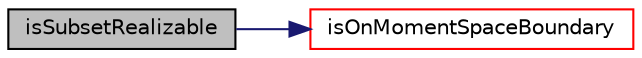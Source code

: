 digraph "isSubsetRealizable"
{
  bgcolor="transparent";
  edge [fontname="Helvetica",fontsize="10",labelfontname="Helvetica",labelfontsize="10"];
  node [fontname="Helvetica",fontsize="10",shape=record];
  rankdir="LR";
  Node1 [label="isSubsetRealizable",height=0.2,width=0.4,color="black", fillcolor="grey75", style="filled", fontcolor="black"];
  Node1 -> Node2 [color="midnightblue",fontsize="10",style="solid",fontname="Helvetica"];
  Node2 [label="isOnMomentSpaceBoundary",height=0.2,width=0.4,color="red",URL="$a00071.html#a54a602fe9e0f6b808bf432ed0326ac46",tooltip="Return true if the moment set is on the boundary of the moment space. "];
}
